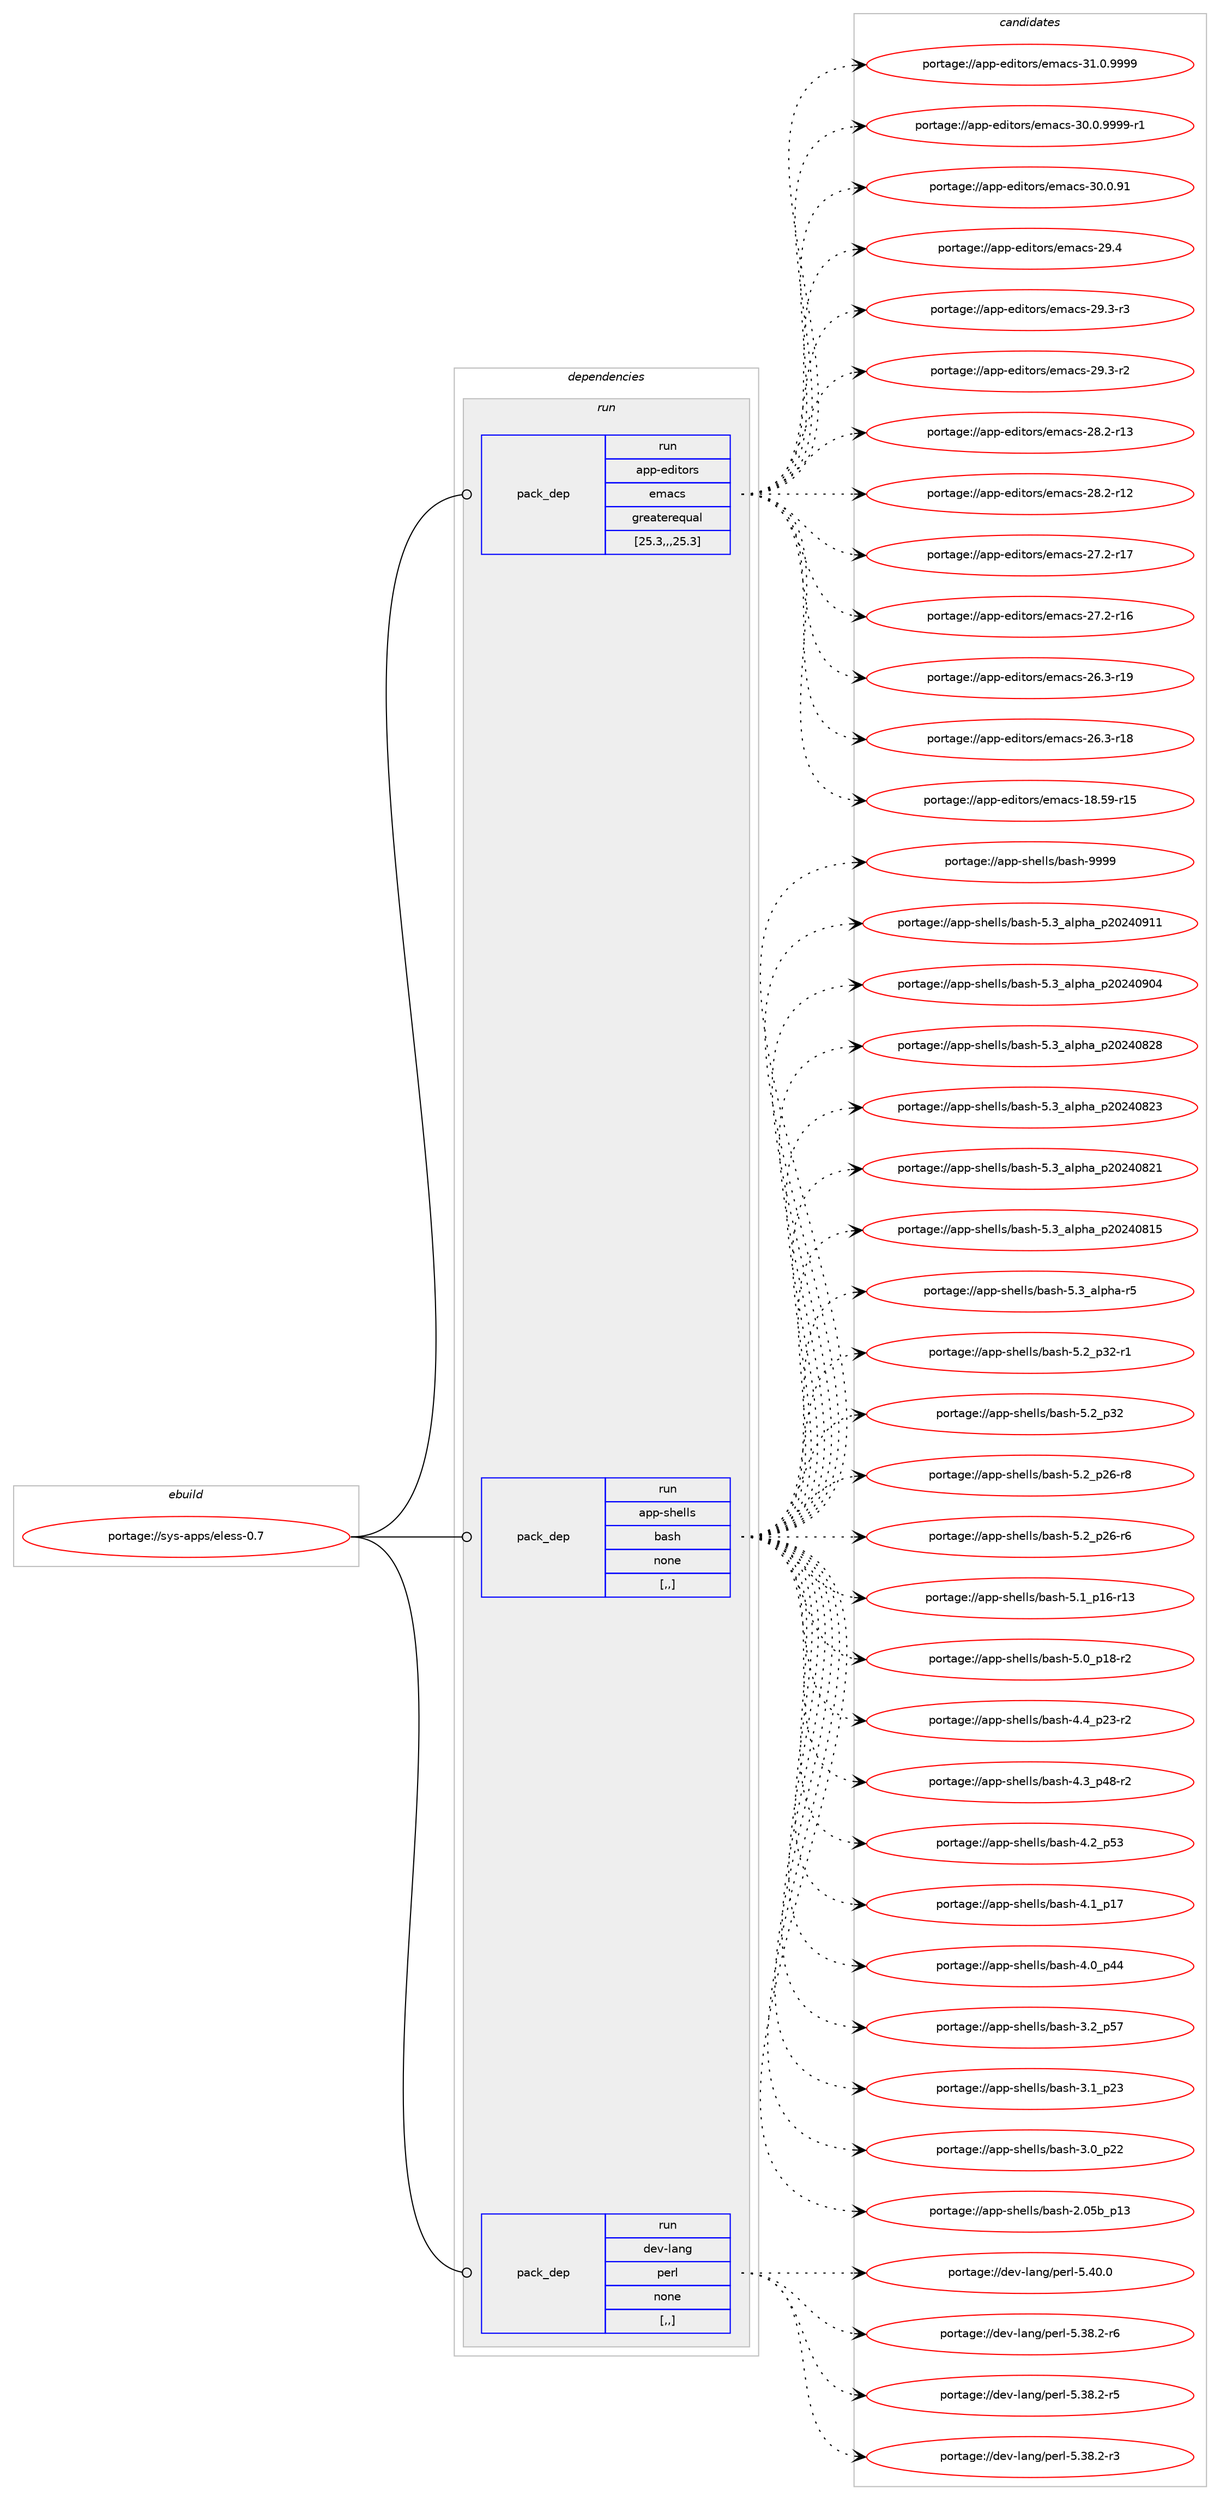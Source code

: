 digraph prolog {

# *************
# Graph options
# *************

newrank=true;
concentrate=true;
compound=true;
graph [rankdir=LR,fontname=Helvetica,fontsize=10,ranksep=1.5];#, ranksep=2.5, nodesep=0.2];
edge  [arrowhead=vee];
node  [fontname=Helvetica,fontsize=10];

# **********
# The ebuild
# **********

subgraph cluster_leftcol {
color=gray;
label=<<i>ebuild</i>>;
id [label="portage://sys-apps/eless-0.7", color=red, width=4, href="../sys-apps/eless-0.7.svg"];
}

# ****************
# The dependencies
# ****************

subgraph cluster_midcol {
color=gray;
label=<<i>dependencies</i>>;
subgraph cluster_compile {
fillcolor="#eeeeee";
style=filled;
label=<<i>compile</i>>;
}
subgraph cluster_compileandrun {
fillcolor="#eeeeee";
style=filled;
label=<<i>compile and run</i>>;
}
subgraph cluster_run {
fillcolor="#eeeeee";
style=filled;
label=<<i>run</i>>;
subgraph pack677561 {
dependency928496 [label=<<TABLE BORDER="0" CELLBORDER="1" CELLSPACING="0" CELLPADDING="4" WIDTH="220"><TR><TD ROWSPAN="6" CELLPADDING="30">pack_dep</TD></TR><TR><TD WIDTH="110">run</TD></TR><TR><TD>app-editors</TD></TR><TR><TD>emacs</TD></TR><TR><TD>greaterequal</TD></TR><TR><TD>[25.3,,,25.3]</TD></TR></TABLE>>, shape=none, color=blue];
}
id:e -> dependency928496:w [weight=20,style="solid",arrowhead="odot"];
subgraph pack677562 {
dependency928497 [label=<<TABLE BORDER="0" CELLBORDER="1" CELLSPACING="0" CELLPADDING="4" WIDTH="220"><TR><TD ROWSPAN="6" CELLPADDING="30">pack_dep</TD></TR><TR><TD WIDTH="110">run</TD></TR><TR><TD>app-shells</TD></TR><TR><TD>bash</TD></TR><TR><TD>none</TD></TR><TR><TD>[,,]</TD></TR></TABLE>>, shape=none, color=blue];
}
id:e -> dependency928497:w [weight=20,style="solid",arrowhead="odot"];
subgraph pack677563 {
dependency928498 [label=<<TABLE BORDER="0" CELLBORDER="1" CELLSPACING="0" CELLPADDING="4" WIDTH="220"><TR><TD ROWSPAN="6" CELLPADDING="30">pack_dep</TD></TR><TR><TD WIDTH="110">run</TD></TR><TR><TD>dev-lang</TD></TR><TR><TD>perl</TD></TR><TR><TD>none</TD></TR><TR><TD>[,,]</TD></TR></TABLE>>, shape=none, color=blue];
}
id:e -> dependency928498:w [weight=20,style="solid",arrowhead="odot"];
}
}

# **************
# The candidates
# **************

subgraph cluster_choices {
rank=same;
color=gray;
label=<<i>candidates</i>>;

subgraph choice677561 {
color=black;
nodesep=1;
choice971121124510110010511611111411547101109979911545514946484657575757 [label="portage://app-editors/emacs-31.0.9999", color=red, width=4,href="../app-editors/emacs-31.0.9999.svg"];
choice9711211245101100105116111114115471011099799115455148464846575757574511449 [label="portage://app-editors/emacs-30.0.9999-r1", color=red, width=4,href="../app-editors/emacs-30.0.9999-r1.svg"];
choice97112112451011001051161111141154710110997991154551484648465749 [label="portage://app-editors/emacs-30.0.91", color=red, width=4,href="../app-editors/emacs-30.0.91.svg"];
choice97112112451011001051161111141154710110997991154550574652 [label="portage://app-editors/emacs-29.4", color=red, width=4,href="../app-editors/emacs-29.4.svg"];
choice971121124510110010511611111411547101109979911545505746514511451 [label="portage://app-editors/emacs-29.3-r3", color=red, width=4,href="../app-editors/emacs-29.3-r3.svg"];
choice971121124510110010511611111411547101109979911545505746514511450 [label="portage://app-editors/emacs-29.3-r2", color=red, width=4,href="../app-editors/emacs-29.3-r2.svg"];
choice97112112451011001051161111141154710110997991154550564650451144951 [label="portage://app-editors/emacs-28.2-r13", color=red, width=4,href="../app-editors/emacs-28.2-r13.svg"];
choice97112112451011001051161111141154710110997991154550564650451144950 [label="portage://app-editors/emacs-28.2-r12", color=red, width=4,href="../app-editors/emacs-28.2-r12.svg"];
choice97112112451011001051161111141154710110997991154550554650451144955 [label="portage://app-editors/emacs-27.2-r17", color=red, width=4,href="../app-editors/emacs-27.2-r17.svg"];
choice97112112451011001051161111141154710110997991154550554650451144954 [label="portage://app-editors/emacs-27.2-r16", color=red, width=4,href="../app-editors/emacs-27.2-r16.svg"];
choice97112112451011001051161111141154710110997991154550544651451144957 [label="portage://app-editors/emacs-26.3-r19", color=red, width=4,href="../app-editors/emacs-26.3-r19.svg"];
choice97112112451011001051161111141154710110997991154550544651451144956 [label="portage://app-editors/emacs-26.3-r18", color=red, width=4,href="../app-editors/emacs-26.3-r18.svg"];
choice9711211245101100105116111114115471011099799115454956465357451144953 [label="portage://app-editors/emacs-18.59-r15", color=red, width=4,href="../app-editors/emacs-18.59-r15.svg"];
dependency928496:e -> choice971121124510110010511611111411547101109979911545514946484657575757:w [style=dotted,weight="100"];
dependency928496:e -> choice9711211245101100105116111114115471011099799115455148464846575757574511449:w [style=dotted,weight="100"];
dependency928496:e -> choice97112112451011001051161111141154710110997991154551484648465749:w [style=dotted,weight="100"];
dependency928496:e -> choice97112112451011001051161111141154710110997991154550574652:w [style=dotted,weight="100"];
dependency928496:e -> choice971121124510110010511611111411547101109979911545505746514511451:w [style=dotted,weight="100"];
dependency928496:e -> choice971121124510110010511611111411547101109979911545505746514511450:w [style=dotted,weight="100"];
dependency928496:e -> choice97112112451011001051161111141154710110997991154550564650451144951:w [style=dotted,weight="100"];
dependency928496:e -> choice97112112451011001051161111141154710110997991154550564650451144950:w [style=dotted,weight="100"];
dependency928496:e -> choice97112112451011001051161111141154710110997991154550554650451144955:w [style=dotted,weight="100"];
dependency928496:e -> choice97112112451011001051161111141154710110997991154550554650451144954:w [style=dotted,weight="100"];
dependency928496:e -> choice97112112451011001051161111141154710110997991154550544651451144957:w [style=dotted,weight="100"];
dependency928496:e -> choice97112112451011001051161111141154710110997991154550544651451144956:w [style=dotted,weight="100"];
dependency928496:e -> choice9711211245101100105116111114115471011099799115454956465357451144953:w [style=dotted,weight="100"];
}
subgraph choice677562 {
color=black;
nodesep=1;
choice97112112451151041011081081154798971151044557575757 [label="portage://app-shells/bash-9999", color=red, width=4,href="../app-shells/bash-9999.svg"];
choice971121124511510410110810811547989711510445534651959710811210497951125048505248574949 [label="portage://app-shells/bash-5.3_alpha_p20240911", color=red, width=4,href="../app-shells/bash-5.3_alpha_p20240911.svg"];
choice971121124511510410110810811547989711510445534651959710811210497951125048505248574852 [label="portage://app-shells/bash-5.3_alpha_p20240904", color=red, width=4,href="../app-shells/bash-5.3_alpha_p20240904.svg"];
choice971121124511510410110810811547989711510445534651959710811210497951125048505248565056 [label="portage://app-shells/bash-5.3_alpha_p20240828", color=red, width=4,href="../app-shells/bash-5.3_alpha_p20240828.svg"];
choice971121124511510410110810811547989711510445534651959710811210497951125048505248565051 [label="portage://app-shells/bash-5.3_alpha_p20240823", color=red, width=4,href="../app-shells/bash-5.3_alpha_p20240823.svg"];
choice971121124511510410110810811547989711510445534651959710811210497951125048505248565049 [label="portage://app-shells/bash-5.3_alpha_p20240821", color=red, width=4,href="../app-shells/bash-5.3_alpha_p20240821.svg"];
choice971121124511510410110810811547989711510445534651959710811210497951125048505248564953 [label="portage://app-shells/bash-5.3_alpha_p20240815", color=red, width=4,href="../app-shells/bash-5.3_alpha_p20240815.svg"];
choice9711211245115104101108108115479897115104455346519597108112104974511453 [label="portage://app-shells/bash-5.3_alpha-r5", color=red, width=4,href="../app-shells/bash-5.3_alpha-r5.svg"];
choice9711211245115104101108108115479897115104455346509511251504511449 [label="portage://app-shells/bash-5.2_p32-r1", color=red, width=4,href="../app-shells/bash-5.2_p32-r1.svg"];
choice971121124511510410110810811547989711510445534650951125150 [label="portage://app-shells/bash-5.2_p32", color=red, width=4,href="../app-shells/bash-5.2_p32.svg"];
choice9711211245115104101108108115479897115104455346509511250544511456 [label="portage://app-shells/bash-5.2_p26-r8", color=red, width=4,href="../app-shells/bash-5.2_p26-r8.svg"];
choice9711211245115104101108108115479897115104455346509511250544511454 [label="portage://app-shells/bash-5.2_p26-r6", color=red, width=4,href="../app-shells/bash-5.2_p26-r6.svg"];
choice971121124511510410110810811547989711510445534649951124954451144951 [label="portage://app-shells/bash-5.1_p16-r13", color=red, width=4,href="../app-shells/bash-5.1_p16-r13.svg"];
choice9711211245115104101108108115479897115104455346489511249564511450 [label="portage://app-shells/bash-5.0_p18-r2", color=red, width=4,href="../app-shells/bash-5.0_p18-r2.svg"];
choice9711211245115104101108108115479897115104455246529511250514511450 [label="portage://app-shells/bash-4.4_p23-r2", color=red, width=4,href="../app-shells/bash-4.4_p23-r2.svg"];
choice9711211245115104101108108115479897115104455246519511252564511450 [label="portage://app-shells/bash-4.3_p48-r2", color=red, width=4,href="../app-shells/bash-4.3_p48-r2.svg"];
choice971121124511510410110810811547989711510445524650951125351 [label="portage://app-shells/bash-4.2_p53", color=red, width=4,href="../app-shells/bash-4.2_p53.svg"];
choice971121124511510410110810811547989711510445524649951124955 [label="portage://app-shells/bash-4.1_p17", color=red, width=4,href="../app-shells/bash-4.1_p17.svg"];
choice971121124511510410110810811547989711510445524648951125252 [label="portage://app-shells/bash-4.0_p44", color=red, width=4,href="../app-shells/bash-4.0_p44.svg"];
choice971121124511510410110810811547989711510445514650951125355 [label="portage://app-shells/bash-3.2_p57", color=red, width=4,href="../app-shells/bash-3.2_p57.svg"];
choice971121124511510410110810811547989711510445514649951125051 [label="portage://app-shells/bash-3.1_p23", color=red, width=4,href="../app-shells/bash-3.1_p23.svg"];
choice971121124511510410110810811547989711510445514648951125050 [label="portage://app-shells/bash-3.0_p22", color=red, width=4,href="../app-shells/bash-3.0_p22.svg"];
choice9711211245115104101108108115479897115104455046485398951124951 [label="portage://app-shells/bash-2.05b_p13", color=red, width=4,href="../app-shells/bash-2.05b_p13.svg"];
dependency928497:e -> choice97112112451151041011081081154798971151044557575757:w [style=dotted,weight="100"];
dependency928497:e -> choice971121124511510410110810811547989711510445534651959710811210497951125048505248574949:w [style=dotted,weight="100"];
dependency928497:e -> choice971121124511510410110810811547989711510445534651959710811210497951125048505248574852:w [style=dotted,weight="100"];
dependency928497:e -> choice971121124511510410110810811547989711510445534651959710811210497951125048505248565056:w [style=dotted,weight="100"];
dependency928497:e -> choice971121124511510410110810811547989711510445534651959710811210497951125048505248565051:w [style=dotted,weight="100"];
dependency928497:e -> choice971121124511510410110810811547989711510445534651959710811210497951125048505248565049:w [style=dotted,weight="100"];
dependency928497:e -> choice971121124511510410110810811547989711510445534651959710811210497951125048505248564953:w [style=dotted,weight="100"];
dependency928497:e -> choice9711211245115104101108108115479897115104455346519597108112104974511453:w [style=dotted,weight="100"];
dependency928497:e -> choice9711211245115104101108108115479897115104455346509511251504511449:w [style=dotted,weight="100"];
dependency928497:e -> choice971121124511510410110810811547989711510445534650951125150:w [style=dotted,weight="100"];
dependency928497:e -> choice9711211245115104101108108115479897115104455346509511250544511456:w [style=dotted,weight="100"];
dependency928497:e -> choice9711211245115104101108108115479897115104455346509511250544511454:w [style=dotted,weight="100"];
dependency928497:e -> choice971121124511510410110810811547989711510445534649951124954451144951:w [style=dotted,weight="100"];
dependency928497:e -> choice9711211245115104101108108115479897115104455346489511249564511450:w [style=dotted,weight="100"];
dependency928497:e -> choice9711211245115104101108108115479897115104455246529511250514511450:w [style=dotted,weight="100"];
dependency928497:e -> choice9711211245115104101108108115479897115104455246519511252564511450:w [style=dotted,weight="100"];
dependency928497:e -> choice971121124511510410110810811547989711510445524650951125351:w [style=dotted,weight="100"];
dependency928497:e -> choice971121124511510410110810811547989711510445524649951124955:w [style=dotted,weight="100"];
dependency928497:e -> choice971121124511510410110810811547989711510445524648951125252:w [style=dotted,weight="100"];
dependency928497:e -> choice971121124511510410110810811547989711510445514650951125355:w [style=dotted,weight="100"];
dependency928497:e -> choice971121124511510410110810811547989711510445514649951125051:w [style=dotted,weight="100"];
dependency928497:e -> choice971121124511510410110810811547989711510445514648951125050:w [style=dotted,weight="100"];
dependency928497:e -> choice9711211245115104101108108115479897115104455046485398951124951:w [style=dotted,weight="100"];
}
subgraph choice677563 {
color=black;
nodesep=1;
choice10010111845108971101034711210111410845534652484648 [label="portage://dev-lang/perl-5.40.0", color=red, width=4,href="../dev-lang/perl-5.40.0.svg"];
choice100101118451089711010347112101114108455346515646504511454 [label="portage://dev-lang/perl-5.38.2-r6", color=red, width=4,href="../dev-lang/perl-5.38.2-r6.svg"];
choice100101118451089711010347112101114108455346515646504511453 [label="portage://dev-lang/perl-5.38.2-r5", color=red, width=4,href="../dev-lang/perl-5.38.2-r5.svg"];
choice100101118451089711010347112101114108455346515646504511451 [label="portage://dev-lang/perl-5.38.2-r3", color=red, width=4,href="../dev-lang/perl-5.38.2-r3.svg"];
dependency928498:e -> choice10010111845108971101034711210111410845534652484648:w [style=dotted,weight="100"];
dependency928498:e -> choice100101118451089711010347112101114108455346515646504511454:w [style=dotted,weight="100"];
dependency928498:e -> choice100101118451089711010347112101114108455346515646504511453:w [style=dotted,weight="100"];
dependency928498:e -> choice100101118451089711010347112101114108455346515646504511451:w [style=dotted,weight="100"];
}
}

}
